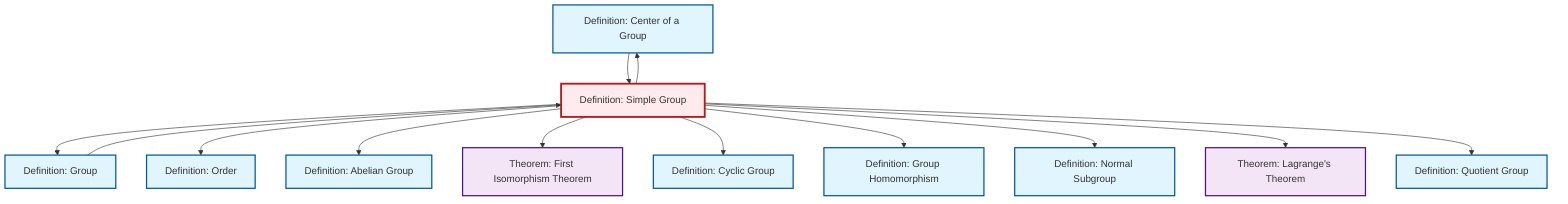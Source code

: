 graph TD
    classDef definition fill:#e1f5fe,stroke:#01579b,stroke-width:2px
    classDef theorem fill:#f3e5f5,stroke:#4a148c,stroke-width:2px
    classDef axiom fill:#fff3e0,stroke:#e65100,stroke-width:2px
    classDef example fill:#e8f5e9,stroke:#1b5e20,stroke-width:2px
    classDef current fill:#ffebee,stroke:#b71c1c,stroke-width:3px
    def-normal-subgroup["Definition: Normal Subgroup"]:::definition
    thm-first-isomorphism["Theorem: First Isomorphism Theorem"]:::theorem
    def-homomorphism["Definition: Group Homomorphism"]:::definition
    def-order["Definition: Order"]:::definition
    def-center-of-group["Definition: Center of a Group"]:::definition
    def-simple-group["Definition: Simple Group"]:::definition
    def-cyclic-group["Definition: Cyclic Group"]:::definition
    def-abelian-group["Definition: Abelian Group"]:::definition
    def-group["Definition: Group"]:::definition
    thm-lagrange["Theorem: Lagrange's Theorem"]:::theorem
    def-quotient-group["Definition: Quotient Group"]:::definition
    def-simple-group --> def-group
    def-simple-group --> def-order
    def-simple-group --> def-abelian-group
    def-simple-group --> thm-first-isomorphism
    def-simple-group --> def-cyclic-group
    def-simple-group --> def-center-of-group
    def-simple-group --> def-homomorphism
    def-simple-group --> def-normal-subgroup
    def-center-of-group --> def-simple-group
    def-simple-group --> thm-lagrange
    def-simple-group --> def-quotient-group
    def-group --> def-simple-group
    class def-simple-group current